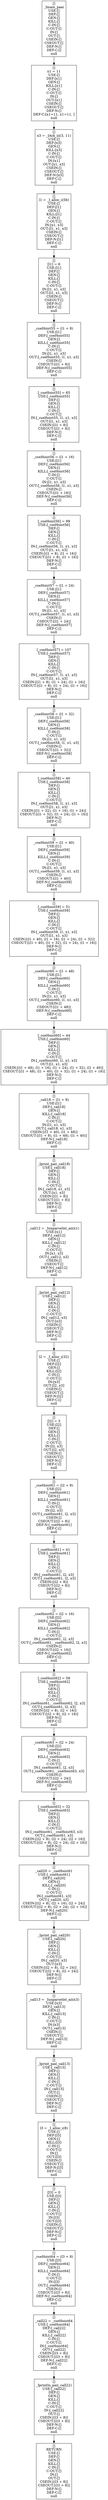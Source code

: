 digraph test {
a1026511 [label="[]\n_Imain_paai\nUSE:[]\nDEF:[]\nGEN:[]\nKILL:[]\nC-IN:[]\nC-OUT:[]\nIN:[]\nOUT:[]\nCSEIN:[]\nCSEOUT:[]\nDEF-N:[]\nDEF-C:[]\nnull" shape=box];
a1026511->a5592862
a5592862 [label="[]\nx1 = 11\nUSE:[]\nDEF:[x1]\nGEN:[]\nKILL:[x1]\nC-IN:[]\nC-OUT:[]\nIN:[]\nOUT:[x1]\nCSEIN:[]\nCSEOUT:[]\nDEF-N:[]\nDEF-C:[x1=11, x1=11, ]\nnull" shape=box];
a5592862->a13271847
a13271847 [label="[]\nx3 = _IAck_iii(3, 11)\nUSE:[]\nDEF:[x3]\nGEN:[]\nKILL:[x3]\nC-IN:[]\nC-OUT:[]\nIN:[x1]\nOUT:[x1, x3]\nCSEIN:[]\nCSEOUT:[]\nDEF-N:[x3]\nDEF-C:[]\nnull" shape=box];
a13271847->a29321072
a29321072 [label="[]\nl1 = _I_alloc_i(56)\nUSE:[]\nDEF:[l1]\nGEN:[]\nKILL:[l1]\nC-IN:[]\nC-OUT:[]\nIN:[x1, x3]\nOUT:[l1, x1, x3]\nCSEIN:[]\nCSEOUT:[]\nDEF-N:[l1]\nDEF-C:[]\nnull" shape=box];
a29321072->a18881061
a18881061 [label="[]\n[l1] = 6\nUSE:[l1]\nDEF:[]\nGEN:[]\nKILL:[]\nC-IN:[]\nC-OUT:[]\nIN:[l1, x1, x3]\nOUT:[l1, x1, x3]\nCSEIN:[]\nCSEOUT:[]\nDEF-N:[]\nDEF-C:[]\nnull" shape=box];
a18881061->a23671010
a23671010 [label="[]\n_cseHoist55 = (l1 + 8)\nUSE:[l1]\nDEF:[_cseHoist55]\nGEN:[]\nKILL:[_cseHoist55]\nC-IN:[]\nC-OUT:[]\nIN:[l1, x1, x3]\nOUT:[_cseHoist55, l1, x1, x3]\nCSEIN:[]\nCSEOUT:[(l1 + 8)]\nDEF-N:[_cseHoist55]\nDEF-C:[]\nnull" shape=box];
a23671010->a9737354
a9737354 [label="[]\n[_cseHoist55] = 65\nUSE:[_cseHoist55]\nDEF:[]\nGEN:[]\nKILL:[]\nC-IN:[]\nC-OUT:[]\nIN:[_cseHoist55, l1, x1, x3]\nOUT:[l1, x1, x3]\nCSEIN:[(l1 + 8)]\nCSEOUT:[(l1 + 8)]\nDEF-N:[]\nDEF-C:[]\nnull" shape=box];
a9737354->a17332331
a17332331 [label="[]\n_cseHoist56 = (l1 + 16)\nUSE:[l1]\nDEF:[_cseHoist56]\nGEN:[]\nKILL:[_cseHoist56]\nC-IN:[]\nC-OUT:[]\nIN:[l1, x1, x3]\nOUT:[_cseHoist56, l1, x1, x3]\nCSEIN:[]\nCSEOUT:[(l1 + 16)]\nDEF-N:[_cseHoist56]\nDEF-C:[]\nnull" shape=box];
a17332331->a10748354
a10748354 [label="[]\n[_cseHoist56] = 99\nUSE:[_cseHoist56]\nDEF:[]\nGEN:[]\nKILL:[]\nC-IN:[]\nC-OUT:[]\nIN:[_cseHoist56, l1, x1, x3]\nOUT:[l1, x1, x3]\nCSEIN:[(l1 + 8), (l1 + 16)]\nCSEOUT:[(l1 + 8), (l1 + 16)]\nDEF-N:[]\nDEF-C:[]\nnull" shape=box];
a10748354->a18464898
a18464898 [label="[]\n_cseHoist57 = (l1 + 24)\nUSE:[l1]\nDEF:[_cseHoist57]\nGEN:[]\nKILL:[_cseHoist57]\nC-IN:[]\nC-OUT:[]\nIN:[l1, x1, x3]\nOUT:[_cseHoist57, l1, x1, x3]\nCSEIN:[]\nCSEOUT:[(l1 + 24)]\nDEF-N:[_cseHoist57]\nDEF-C:[]\nnull" shape=box];
a18464898->a24087760
a24087760 [label="[]\n[_cseHoist57] = 107\nUSE:[_cseHoist57]\nDEF:[]\nGEN:[]\nKILL:[]\nC-IN:[]\nC-OUT:[]\nIN:[_cseHoist57, l1, x1, x3]\nOUT:[l1, x1, x3]\nCSEIN:[(l1 + 8), (l1 + 24), (l1 + 16)]\nCSEOUT:[(l1 + 8), (l1 + 24), (l1 + 16)]\nDEF-N:[]\nDEF-C:[]\nnull" shape=box];
a24087760->a28168925
a28168925 [label="[]\n_cseHoist58 = (l1 + 32)\nUSE:[l1]\nDEF:[_cseHoist58]\nGEN:[]\nKILL:[_cseHoist58]\nC-IN:[]\nC-OUT:[]\nIN:[l1, x1, x3]\nOUT:[_cseHoist58, l1, x1, x3]\nCSEIN:[]\nCSEOUT:[(l1 + 32)]\nDEF-N:[_cseHoist58]\nDEF-C:[]\nnull" shape=box];
a28168925->a8761216
a8761216 [label="[]\n[_cseHoist58] = 40\nUSE:[_cseHoist58]\nDEF:[]\nGEN:[]\nKILL:[]\nC-IN:[]\nC-OUT:[]\nIN:[_cseHoist58, l1, x1, x3]\nOUT:[l1, x1, x3]\nCSEIN:[(l1 + 32), (l1 + 16), (l1 + 24)]\nCSEOUT:[(l1 + 32), (l1 + 24), (l1 + 16)]\nDEF-N:[]\nDEF-C:[]\nnull" shape=box];
a8761216->a15655788
a15655788 [label="[]\n_cseHoist59 = (l1 + 40)\nUSE:[l1]\nDEF:[_cseHoist59]\nGEN:[]\nKILL:[_cseHoist59]\nC-IN:[]\nC-OUT:[]\nIN:[l1, x1, x3]\nOUT:[_cseHoist59, l1, x1, x3]\nCSEIN:[]\nCSEOUT:[(l1 + 40)]\nDEF-N:[_cseHoist59]\nDEF-C:[]\nnull" shape=box];
a15655788->a12915541
a12915541 [label="[]\n[_cseHoist59] = 51\nUSE:[_cseHoist59]\nDEF:[]\nGEN:[]\nKILL:[]\nC-IN:[]\nC-OUT:[]\nIN:[_cseHoist59, l1, x1, x3]\nOUT:[l1, x1, x3]\nCSEIN:[(l1 + 40), (l1 + 16), (l1 + 24), (l1 + 32)]\nCSEOUT:[(l1 + 40), (l1 + 32), (l1 + 24), (l1 + 16)]\nDEF-N:[]\nDEF-C:[]\nnull" shape=box];
a12915541->a26533766
a26533766 [label="[]\n_cseHoist60 = (l1 + 48)\nUSE:[l1]\nDEF:[_cseHoist60]\nGEN:[]\nKILL:[_cseHoist60]\nC-IN:[]\nC-OUT:[]\nIN:[l1, x1, x3]\nOUT:[_cseHoist60, l1, x1, x3]\nCSEIN:[]\nCSEOUT:[(l1 + 48)]\nDEF-N:[_cseHoist60]\nDEF-C:[]\nnull" shape=box];
a26533766->a7893361
a7893361 [label="[]\n[_cseHoist60] = 44\nUSE:[_cseHoist60]\nDEF:[]\nGEN:[]\nKILL:[]\nC-IN:[]\nC-OUT:[]\nIN:[_cseHoist60, l1, x1, x3]\nOUT:[l1, x1, x3]\nCSEIN:[(l1 + 48), (l1 + 16), (l1 + 24), (l1 + 32), (l1 + 40)]\nCSEOUT:[(l1 + 48), (l1 + 40), (l1 + 32), (l1 + 24), (l1 + 16)]\nDEF-N:[]\nDEF-C:[]\nnull" shape=box];
a7893361->a23063136
a23063136 [label="[]\n_call18 = (l1 + 8)\nUSE:[l1]\nDEF:[_call18]\nGEN:[]\nKILL:[_call18]\nC-IN:[]\nC-OUT:[]\nIN:[l1, x1, x3]\nOUT:[_call18, x1, x3]\nCSEIN:[(l1 + 40), (l1 + 48)]\nCSEOUT:[(l1 + 8), (l1 + 48), (l1 + 40)]\nDEF-N:[_call18]\nDEF-C:[]\nnull" shape=box];
a23063136->a1333195
a1333195 [label="[]\n_Iprint_pai(_call18)\nUSE:[_call18]\nDEF:[]\nGEN:[]\nKILL:[]\nC-IN:[]\nC-OUT:[]\nIN:[_call18, x1, x3]\nOUT:[x1, x3]\nCSEIN:[(l1 + 8)]\nCSEOUT:[(l1 + 8)]\nDEF-N:[]\nDEF-C:[]\nnull" shape=box];
a1333195->a26210109
a26210109 [label="[]\n_call12 = _IunparseInt_aii(x1)\nUSE:[x1]\nDEF:[_call12]\nGEN:[]\nKILL:[_call12]\nC-IN:[]\nC-OUT:[]\nIN:[x1, x3]\nOUT:[_call12, x3]\nCSEIN:[]\nCSEOUT:[]\nDEF-N:[_call12]\nDEF-C:[]\nnull" shape=box];
a26210109->a10730689
a10730689 [label="[]\n_Iprint_pai(_call12)\nUSE:[_call12]\nDEF:[]\nGEN:[]\nKILL:[]\nC-IN:[]\nC-OUT:[]\nIN:[_call12, x3]\nOUT:[x3]\nCSEIN:[]\nCSEOUT:[]\nDEF-N:[]\nDEF-C:[]\nnull" shape=box];
a10730689->a25763215
a25763215 [label="[]\nl2 = _I_alloc_i(32)\nUSE:[]\nDEF:[l2]\nGEN:[]\nKILL:[l2]\nC-IN:[]\nC-OUT:[]\nIN:[x3]\nOUT:[l2, x3]\nCSEIN:[]\nCSEOUT:[]\nDEF-N:[l2]\nDEF-C:[]\nnull" shape=box];
a25763215->a15980197
a15980197 [label="[]\n[l2] = 3\nUSE:[l2]\nDEF:[]\nGEN:[]\nKILL:[]\nC-IN:[]\nC-OUT:[]\nIN:[l2, x3]\nOUT:[l2, x3]\nCSEIN:[]\nCSEOUT:[]\nDEF-N:[]\nDEF-C:[]\nnull" shape=box];
a15980197->a14613018
a14613018 [label="[]\n_cseHoist61 = (l2 + 8)\nUSE:[l2]\nDEF:[_cseHoist61]\nGEN:[]\nKILL:[_cseHoist61]\nC-IN:[]\nC-OUT:[]\nIN:[l2, x3]\nOUT:[_cseHoist61, l2, x3]\nCSEIN:[]\nCSEOUT:[(l2 + 8)]\nDEF-N:[_cseHoist61]\nDEF-C:[]\nnull" shape=box];
a14613018->a9510769
a9510769 [label="[]\n[_cseHoist61] = 41\nUSE:[_cseHoist61]\nDEF:[]\nGEN:[]\nKILL:[]\nC-IN:[]\nC-OUT:[]\nIN:[_cseHoist61, l2, x3]\nOUT:[_cseHoist61, l2, x3]\nCSEIN:[(l2 + 8)]\nCSEOUT:[(l2 + 8)]\nDEF-N:[]\nDEF-C:[]\nnull" shape=box];
a9510769->a16112134
a16112134 [label="[]\n_cseHoist62 = (l2 + 16)\nUSE:[l2]\nDEF:[_cseHoist62]\nGEN:[]\nKILL:[_cseHoist62]\nC-IN:[]\nC-OUT:[]\nIN:[_cseHoist61, l2, x3]\nOUT:[_cseHoist61, _cseHoist62, l2, x3]\nCSEIN:[]\nCSEOUT:[(l2 + 16)]\nDEF-N:[_cseHoist62]\nDEF-C:[]\nnull" shape=box];
a16112134->a27737404
a27737404 [label="[]\n[_cseHoist62] = 58\nUSE:[_cseHoist62]\nDEF:[]\nGEN:[]\nKILL:[]\nC-IN:[]\nC-OUT:[]\nIN:[_cseHoist61, _cseHoist62, l2, x3]\nOUT:[_cseHoist61, l2, x3]\nCSEIN:[(l2 + 8), (l2 + 16)]\nCSEOUT:[(l2 + 8), (l2 + 16)]\nDEF-N:[]\nDEF-C:[]\nnull" shape=box];
a27737404->a12386568
a12386568 [label="[]\n_cseHoist63 = (l2 + 24)\nUSE:[l2]\nDEF:[_cseHoist63]\nGEN:[]\nKILL:[_cseHoist63]\nC-IN:[]\nC-OUT:[]\nIN:[_cseHoist61, l2, x3]\nOUT:[_cseHoist61, _cseHoist63, x3]\nCSEIN:[]\nCSEOUT:[(l2 + 24)]\nDEF-N:[_cseHoist63]\nDEF-C:[]\nnull" shape=box];
a12386568->a10840700
a10840700 [label="[]\n[_cseHoist63] = 32\nUSE:[_cseHoist63]\nDEF:[]\nGEN:[]\nKILL:[]\nC-IN:[]\nC-OUT:[]\nIN:[_cseHoist61, _cseHoist63, x3]\nOUT:[_cseHoist61, x3]\nCSEIN:[(l2 + 8), (l2 + 24), (l2 + 16)]\nCSEOUT:[(l2 + 8), (l2 + 24), (l2 + 16)]\nDEF-N:[]\nDEF-C:[]\nnull" shape=box];
a10840700->a32640747
a32640747 [label="[]\n_call20 = _cseHoist61\nUSE:[_cseHoist61]\nDEF:[_call20]\nGEN:[]\nKILL:[_call20]\nC-IN:[]\nC-OUT:[]\nIN:[_cseHoist61, x3]\nOUT:[_call20, x3]\nCSEIN:[(l2 + 8), (l2 + 16), (l2 + 24)]\nCSEOUT:[(l2 + 8), (l2 + 24), (l2 + 16)]\nDEF-N:[_call20]\nDEF-C:[]\nnull" shape=box];
a32640747->a11631043
a11631043 [label="[]\n_Iprint_pai(_call20)\nUSE:[_call20]\nDEF:[]\nGEN:[]\nKILL:[]\nC-IN:[]\nC-OUT:[]\nIN:[_call20, x3]\nOUT:[x3]\nCSEIN:[(l2 + 8), (l2 + 24)]\nCSEOUT:[(l2 + 8), (l2 + 24)]\nDEF-N:[]\nDEF-C:[]\nnull" shape=box];
a11631043->a28380482
a28380482 [label="[]\n_call13 = _IunparseInt_aii(x3)\nUSE:[x3]\nDEF:[_call13]\nGEN:[]\nKILL:[_call13]\nC-IN:[]\nC-OUT:[]\nIN:[x3]\nOUT:[_call13]\nCSEIN:[]\nCSEOUT:[]\nDEF-N:[_call13]\nDEF-C:[]\nnull" shape=box];
a28380482->a14518194
a14518194 [label="[]\n_Iprint_pai(_call13)\nUSE:[_call13]\nDEF:[]\nGEN:[]\nKILL:[]\nC-IN:[]\nC-OUT:[]\nIN:[_call13]\nOUT:[]\nCSEIN:[]\nCSEOUT:[]\nDEF-N:[]\nDEF-C:[]\nnull" shape=box];
a14518194->a13100371
a13100371 [label="[]\nl3 = _I_alloc_i(8)\nUSE:[]\nDEF:[l3]\nGEN:[]\nKILL:[l3]\nC-IN:[]\nC-OUT:[]\nIN:[]\nOUT:[l3]\nCSEIN:[]\nCSEOUT:[]\nDEF-N:[l3]\nDEF-C:[]\nnull" shape=box];
a13100371->a27312399
a27312399 [label="[]\n[l3] = 0\nUSE:[l3]\nDEF:[]\nGEN:[]\nKILL:[]\nC-IN:[]\nC-OUT:[]\nIN:[l3]\nOUT:[l3]\nCSEIN:[]\nCSEOUT:[]\nDEF-N:[]\nDEF-C:[]\nnull" shape=box];
a27312399->a9360485
a9360485 [label="[]\n_cseHoist64 = (l3 + 8)\nUSE:[l3]\nDEF:[_cseHoist64]\nGEN:[]\nKILL:[_cseHoist64]\nC-IN:[]\nC-OUT:[]\nIN:[l3]\nOUT:[_cseHoist64]\nCSEIN:[]\nCSEOUT:[(l3 + 8)]\nDEF-N:[_cseHoist64]\nDEF-C:[]\nnull" shape=box];
a9360485->a14872264
a14872264 [label="[]\n_call22 = _cseHoist64\nUSE:[_cseHoist64]\nDEF:[_call22]\nGEN:[]\nKILL:[_call22]\nC-IN:[]\nC-OUT:[]\nIN:[_cseHoist64]\nOUT:[_call22]\nCSEIN:[(l3 + 8)]\nCSEOUT:[(l3 + 8)]\nDEF-N:[_call22]\nDEF-C:[]\nnull" shape=box];
a14872264->a11180085
a11180085 [label="[]\n_Iprintln_pai(_call22)\nUSE:[_call22]\nDEF:[]\nGEN:[]\nKILL:[]\nC-IN:[]\nC-OUT:[]\nIN:[_call22]\nOUT:[]\nCSEIN:[(l3 + 8)]\nCSEOUT:[(l3 + 8)]\nDEF-N:[]\nDEF-C:[]\nnull" shape=box];
a11180085->a32425490
a32425490 [label="[]\nRETURN\nUSE:[]\nDEF:[]\nGEN:[]\nKILL:[]\nC-IN:[]\nC-OUT:[]\nIN:[]\nOUT:[]\nCSEIN:[(l3 + 8)]\nCSEOUT:[(l3 + 8)]\nDEF-N:[]\nDEF-C:[]\nnull" shape=box];
}